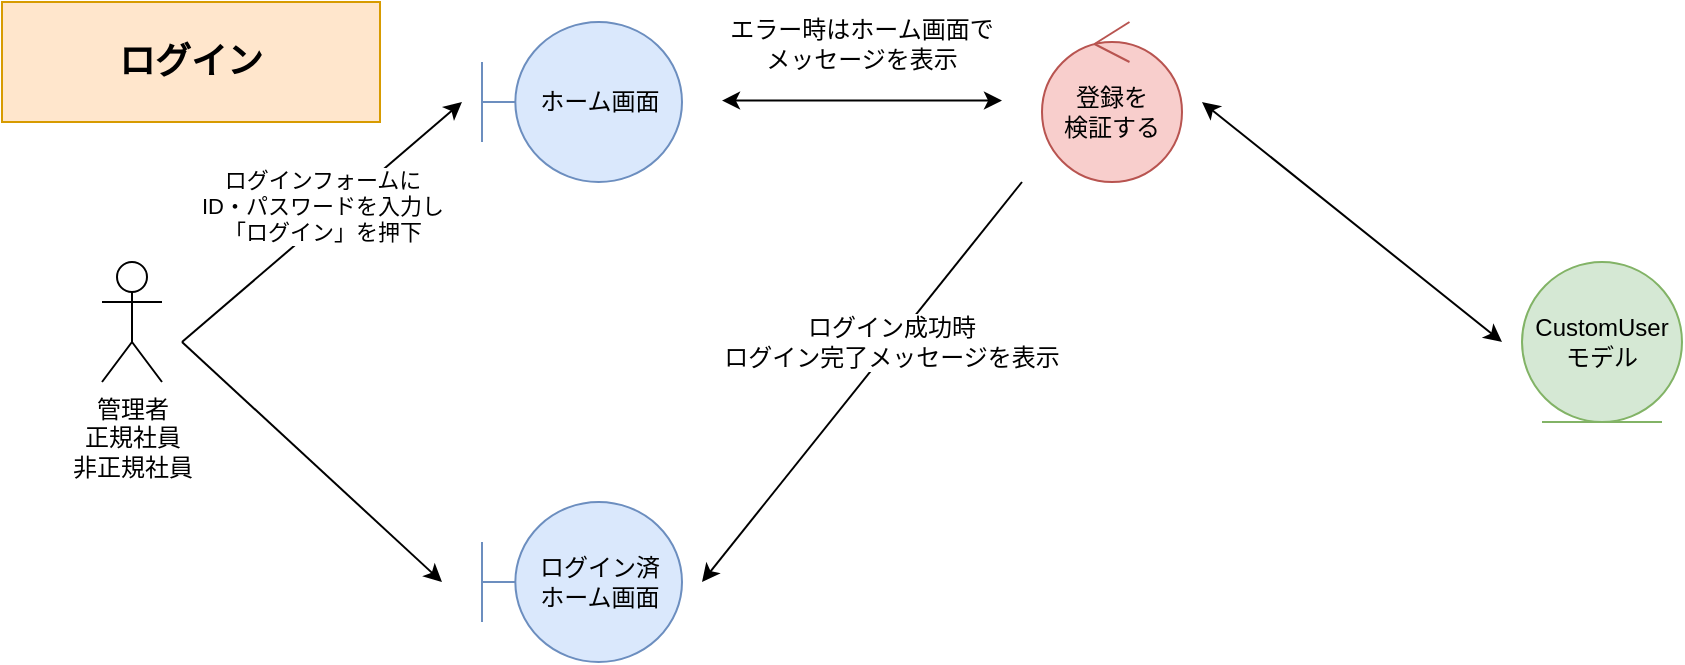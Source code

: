 <mxfile>
    <diagram id="iHAmE9tPRXu_R2L8gTPu" name="*ログイン">
        <mxGraphModel dx="1428" dy="459" grid="0" gridSize="10" guides="1" tooltips="1" connect="1" arrows="1" fold="1" page="0" pageScale="1" pageWidth="827" pageHeight="1169" math="0" shadow="0">
            <root>
                <mxCell id="0"/>
                <mxCell id="1" parent="0"/>
                <mxCell id="70" value="管理者&lt;br&gt;正規社員&lt;br&gt;非正規社員" style="shape=umlActor;verticalLabelPosition=bottom;verticalAlign=top;html=1;" parent="1" vertex="1">
                    <mxGeometry x="-60" y="290" width="30" height="60" as="geometry"/>
                </mxCell>
                <mxCell id="71" value="登録を&lt;br&gt;検証する" style="ellipse;shape=umlControl;whiteSpace=wrap;html=1;fillColor=#f8cecc;strokeColor=#b85450;" parent="1" vertex="1">
                    <mxGeometry x="410" y="170" width="70" height="80" as="geometry"/>
                </mxCell>
                <mxCell id="72" value="&lt;div style=&quot;color: rgb(177 , 231 , 177) ; background-color: rgb(0 , 32 , 32) ; font-family: &amp;#34;consolas&amp;#34; , &amp;#34;courier new&amp;#34; , monospace ; font-size: 14px ; line-height: 19px&quot;&gt;&lt;/div&gt;CustomUser&lt;br&gt;モデル" style="ellipse;shape=umlEntity;whiteSpace=wrap;html=1;fillColor=#d5e8d4;strokeColor=#82b366;" parent="1" vertex="1">
                    <mxGeometry x="650" y="290" width="80" height="80" as="geometry"/>
                </mxCell>
                <mxCell id="73" value="" style="endArrow=classic;html=1;rounded=0;endFill=1;startArrow=classic;startFill=1;" parent="1" edge="1">
                    <mxGeometry width="50" height="50" relative="1" as="geometry">
                        <mxPoint x="640" y="330" as="sourcePoint"/>
                        <mxPoint x="490" y="210.0" as="targetPoint"/>
                    </mxGeometry>
                </mxCell>
                <mxCell id="74" value="" style="endArrow=classic;html=1;rounded=0;" parent="1" edge="1">
                    <mxGeometry width="50" height="50" relative="1" as="geometry">
                        <mxPoint x="-20" y="330" as="sourcePoint"/>
                        <mxPoint x="110" y="450" as="targetPoint"/>
                    </mxGeometry>
                </mxCell>
                <mxCell id="75" value="ホーム画面" style="shape=umlBoundary;whiteSpace=wrap;html=1;fillColor=#dae8fc;strokeColor=#6c8ebf;" parent="1" vertex="1">
                    <mxGeometry x="130" y="170" width="100" height="80" as="geometry"/>
                </mxCell>
                <mxCell id="76" value="" style="endArrow=classic;html=1;rounded=0;" parent="1" edge="1">
                    <mxGeometry width="50" height="50" relative="1" as="geometry">
                        <mxPoint x="-20" y="330" as="sourcePoint"/>
                        <mxPoint x="120" y="210.0" as="targetPoint"/>
                    </mxGeometry>
                </mxCell>
                <mxCell id="77" value="ログインフォームに&lt;br&gt;ID・パスワードを入力し&lt;br&gt;「ログイン」を押下" style="edgeLabel;html=1;align=center;verticalAlign=middle;resizable=0;points=[];" parent="76" vertex="1" connectable="0">
                    <mxGeometry x="0.182" relative="1" as="geometry">
                        <mxPoint x="-13" y="3" as="offset"/>
                    </mxGeometry>
                </mxCell>
                <mxCell id="78" value="" style="endArrow=classic;html=1;rounded=0;startArrow=classic;startFill=1;" parent="1" edge="1">
                    <mxGeometry width="50" height="50" relative="1" as="geometry">
                        <mxPoint x="250" y="209.29" as="sourcePoint"/>
                        <mxPoint x="390" y="209.29" as="targetPoint"/>
                    </mxGeometry>
                </mxCell>
                <mxCell id="79" value="ログイン済&lt;br&gt;ホーム画面" style="shape=umlBoundary;whiteSpace=wrap;html=1;fillColor=#dae8fc;strokeColor=#6c8ebf;" parent="1" vertex="1">
                    <mxGeometry x="130" y="410" width="100" height="80" as="geometry"/>
                </mxCell>
                <mxCell id="80" value="エラー時はホーム画面で&lt;br&gt;メッセージを表示" style="text;html=1;strokeColor=none;fillColor=none;align=center;verticalAlign=middle;whiteSpace=wrap;rounded=0;" parent="1" vertex="1">
                    <mxGeometry x="250" y="160" width="140" height="42.5" as="geometry"/>
                </mxCell>
                <mxCell id="81" value="" style="endArrow=none;html=1;rounded=0;endFill=0;startArrow=classic;startFill=1;" parent="1" edge="1">
                    <mxGeometry width="50" height="50" relative="1" as="geometry">
                        <mxPoint x="240" y="450" as="sourcePoint"/>
                        <mxPoint x="400" y="250.0" as="targetPoint"/>
                    </mxGeometry>
                </mxCell>
                <mxCell id="82" value="ログイン" style="rounded=0;whiteSpace=wrap;html=1;fillColor=#ffe6cc;strokeColor=#d79b00;fontStyle=1;fontSize=18;" parent="1" vertex="1">
                    <mxGeometry x="-110" y="160" width="189" height="60" as="geometry"/>
                </mxCell>
                <mxCell id="83" value="ログイン成功時&lt;br&gt;ログイン完了メッセージを表示" style="text;html=1;strokeColor=none;fillColor=none;align=center;verticalAlign=middle;whiteSpace=wrap;rounded=0;labelBackgroundColor=default;fontColor=default;" parent="1" vertex="1">
                    <mxGeometry x="250" y="315" width="170" height="30" as="geometry"/>
                </mxCell>
            </root>
        </mxGraphModel>
    </diagram>
    <diagram id="-g-JyxEut5_m3j0BCl9_" name="*ユーザ権限編集">
        <mxGraphModel dx="1428" dy="459" grid="1" gridSize="10" guides="1" tooltips="1" connect="1" arrows="1" fold="1" page="0" pageScale="1" pageWidth="827" pageHeight="1169" math="0" shadow="0">
            <root>
                <mxCell id="dJEIKiLl5nL28aXN8n3M-0"/>
                <mxCell id="dJEIKiLl5nL28aXN8n3M-1" parent="dJEIKiLl5nL28aXN8n3M-0"/>
                <mxCell id="eHEBvYoqvYHy-3kMo9E6-0" value="&lt;div style=&quot;color: rgb(177 , 231 , 177) ; background-color: rgb(0 , 32 , 32) ; font-family: &amp;#34;consolas&amp;#34; , &amp;#34;courier new&amp;#34; , monospace ; font-size: 14px ; line-height: 19px&quot;&gt;&lt;/div&gt;CustomUser&lt;br&gt;モデル" style="ellipse;shape=umlEntity;whiteSpace=wrap;html=1;fillColor=#d5e8d4;strokeColor=#82b366;" vertex="1" parent="dJEIKiLl5nL28aXN8n3M-1">
                    <mxGeometry x="690" y="200" width="80" height="80" as="geometry"/>
                </mxCell>
                <mxCell id="dJEIKiLl5nL28aXN8n3M-2" value="管理者" style="shape=umlActor;verticalLabelPosition=bottom;verticalAlign=top;html=1;" parent="dJEIKiLl5nL28aXN8n3M-1" vertex="1">
                    <mxGeometry x="-70" y="250" width="30" height="60" as="geometry"/>
                </mxCell>
                <mxCell id="dJEIKiLl5nL28aXN8n3M-3" value="ログイン済&lt;br&gt;ホーム画面" style="shape=umlBoundary;whiteSpace=wrap;html=1;fillColor=#dae8fc;strokeColor=#6c8ebf;" parent="dJEIKiLl5nL28aXN8n3M-1" vertex="1">
                    <mxGeometry x="120" y="120" width="100" height="80" as="geometry"/>
                </mxCell>
                <mxCell id="dJEIKiLl5nL28aXN8n3M-4" value="権限編集&lt;br&gt;画面" style="shape=umlBoundary;whiteSpace=wrap;html=1;fillColor=#dae8fc;strokeColor=#6c8ebf;" parent="dJEIKiLl5nL28aXN8n3M-1" vertex="1">
                    <mxGeometry x="120" y="360" width="100" height="80" as="geometry"/>
                </mxCell>
                <mxCell id="dJEIKiLl5nL28aXN8n3M-5" value="" style="endArrow=classic;html=1;rounded=0;" parent="dJEIKiLl5nL28aXN8n3M-1" edge="1">
                    <mxGeometry width="50" height="50" relative="1" as="geometry">
                        <mxPoint x="-20" y="280" as="sourcePoint"/>
                        <mxPoint x="110" y="160.0" as="targetPoint"/>
                    </mxGeometry>
                </mxCell>
                <mxCell id="dJEIKiLl5nL28aXN8n3M-6" value="「ユーザ権限マスタ」&lt;br&gt;を押下" style="edgeLabel;html=1;align=center;verticalAlign=middle;resizable=0;points=[];" parent="dJEIKiLl5nL28aXN8n3M-5" vertex="1" connectable="0">
                    <mxGeometry x="-0.216" y="1" relative="1" as="geometry">
                        <mxPoint x="15" y="-16" as="offset"/>
                    </mxGeometry>
                </mxCell>
                <mxCell id="dJEIKiLl5nL28aXN8n3M-7" value="権限情報を取得する" style="ellipse;shape=umlControl;whiteSpace=wrap;html=1;fillColor=#f8cecc;strokeColor=#b85450;" parent="dJEIKiLl5nL28aXN8n3M-1" vertex="1">
                    <mxGeometry x="460" y="120" width="70" height="80" as="geometry"/>
                </mxCell>
                <mxCell id="dJEIKiLl5nL28aXN8n3M-8" value="更新する" style="ellipse;shape=umlControl;whiteSpace=wrap;html=1;fillColor=#f8cecc;strokeColor=#b85450;" parent="dJEIKiLl5nL28aXN8n3M-1" vertex="1">
                    <mxGeometry x="460" y="280" width="70" height="80" as="geometry"/>
                </mxCell>
                <mxCell id="dJEIKiLl5nL28aXN8n3M-9" value="" style="endArrow=classic;html=1;rounded=0;" parent="dJEIKiLl5nL28aXN8n3M-1" edge="1">
                    <mxGeometry width="50" height="50" relative="1" as="geometry">
                        <mxPoint x="240" y="160.0" as="sourcePoint"/>
                        <mxPoint x="440" y="160" as="targetPoint"/>
                    </mxGeometry>
                </mxCell>
                <mxCell id="dJEIKiLl5nL28aXN8n3M-11" value="" style="endArrow=classic;html=1;rounded=0;startArrow=classic;startFill=1;" parent="dJEIKiLl5nL28aXN8n3M-1" edge="1">
                    <mxGeometry width="50" height="50" relative="1" as="geometry">
                        <mxPoint x="540" y="160" as="sourcePoint"/>
                        <mxPoint x="680" y="240" as="targetPoint"/>
                    </mxGeometry>
                </mxCell>
                <mxCell id="dJEIKiLl5nL28aXN8n3M-12" value="" style="endArrow=classic;html=1;rounded=0;" parent="dJEIKiLl5nL28aXN8n3M-1" edge="1">
                    <mxGeometry width="50" height="50" relative="1" as="geometry">
                        <mxPoint x="-20" y="280" as="sourcePoint"/>
                        <mxPoint x="110" y="400" as="targetPoint"/>
                    </mxGeometry>
                </mxCell>
                <mxCell id="dJEIKiLl5nL28aXN8n3M-13" value="従業員の選択、&lt;br&gt;権限の選択をし&lt;br&gt;「保存」を押下" style="edgeLabel;html=1;align=center;verticalAlign=middle;resizable=0;points=[];" parent="dJEIKiLl5nL28aXN8n3M-12" vertex="1" connectable="0">
                    <mxGeometry x="-0.178" y="1" relative="1" as="geometry">
                        <mxPoint as="offset"/>
                    </mxGeometry>
                </mxCell>
                <mxCell id="dJEIKiLl5nL28aXN8n3M-14" value="更新内容を検証する" style="ellipse;shape=umlControl;whiteSpace=wrap;html=1;fillColor=#f8cecc;strokeColor=#b85450;" parent="dJEIKiLl5nL28aXN8n3M-1" vertex="1">
                    <mxGeometry x="460" y="440" width="70" height="80" as="geometry"/>
                </mxCell>
                <mxCell id="dJEIKiLl5nL28aXN8n3M-15" value="" style="endArrow=classic;startArrow=classic;html=1;rounded=0;" parent="dJEIKiLl5nL28aXN8n3M-1" edge="1">
                    <mxGeometry width="50" height="50" relative="1" as="geometry">
                        <mxPoint x="240" y="399.5" as="sourcePoint"/>
                        <mxPoint x="450" y="480" as="targetPoint"/>
                    </mxGeometry>
                </mxCell>
                <mxCell id="dJEIKiLl5nL28aXN8n3M-16" value="" style="endArrow=classic;html=1;rounded=0;" parent="dJEIKiLl5nL28aXN8n3M-1" edge="1">
                    <mxGeometry width="50" height="50" relative="1" as="geometry">
                        <mxPoint x="494.71" y="425" as="sourcePoint"/>
                        <mxPoint x="494.71" y="375" as="targetPoint"/>
                    </mxGeometry>
                </mxCell>
                <mxCell id="dJEIKiLl5nL28aXN8n3M-17" value="" style="endArrow=classic;html=1;rounded=0;startArrow=classic;startFill=1;" parent="dJEIKiLl5nL28aXN8n3M-1" edge="1">
                    <mxGeometry width="50" height="50" relative="1" as="geometry">
                        <mxPoint x="540" y="320" as="sourcePoint"/>
                        <mxPoint x="680" y="250" as="targetPoint"/>
                    </mxGeometry>
                </mxCell>
                <mxCell id="dJEIKiLl5nL28aXN8n3M-18" value="権限情報を&lt;br&gt;更新する" style="edgeLabel;html=1;align=center;verticalAlign=middle;resizable=0;points=[];" parent="dJEIKiLl5nL28aXN8n3M-17" vertex="1" connectable="0">
                    <mxGeometry x="0.152" y="-1" relative="1" as="geometry">
                        <mxPoint as="offset"/>
                    </mxGeometry>
                </mxCell>
                <mxCell id="dJEIKiLl5nL28aXN8n3M-19" value="" style="endArrow=classic;html=1;rounded=0;" parent="dJEIKiLl5nL28aXN8n3M-1" edge="1">
                    <mxGeometry width="50" height="50" relative="1" as="geometry">
                        <mxPoint x="440" y="170" as="sourcePoint"/>
                        <mxPoint x="240" y="390" as="targetPoint"/>
                    </mxGeometry>
                </mxCell>
                <mxCell id="dJEIKiLl5nL28aXN8n3M-20" value="選択内容に問題があればエラーメッセージを&lt;br&gt;表示する" style="text;html=1;strokeColor=none;fillColor=none;align=center;verticalAlign=middle;whiteSpace=wrap;rounded=0;labelBackgroundColor=default;" parent="dJEIKiLl5nL28aXN8n3M-1" vertex="1">
                    <mxGeometry x="270" y="430" width="140" height="30" as="geometry"/>
                </mxCell>
                <mxCell id="dJEIKiLl5nL28aXN8n3M-21" value="ユーザ権限編集" style="rounded=0;whiteSpace=wrap;html=1;fillColor=#ffe6cc;strokeColor=#d79b00;fontStyle=1;fontSize=18;" parent="dJEIKiLl5nL28aXN8n3M-1" vertex="1">
                    <mxGeometry x="-120" y="80" width="189" height="60" as="geometry"/>
                </mxCell>
                <mxCell id="dJEIKiLl5nL28aXN8n3M-22" value="" style="curved=1;endArrow=classic;html=1;rounded=0;" parent="dJEIKiLl5nL28aXN8n3M-1" edge="1">
                    <mxGeometry width="50" height="50" relative="1" as="geometry">
                        <mxPoint x="540" y="300" as="sourcePoint"/>
                        <mxPoint x="540" y="170" as="targetPoint"/>
                        <Array as="points">
                            <mxPoint x="560" y="270"/>
                            <mxPoint x="580" y="210"/>
                        </Array>
                    </mxGeometry>
                </mxCell>
            </root>
        </mxGraphModel>
    </diagram>
</mxfile>